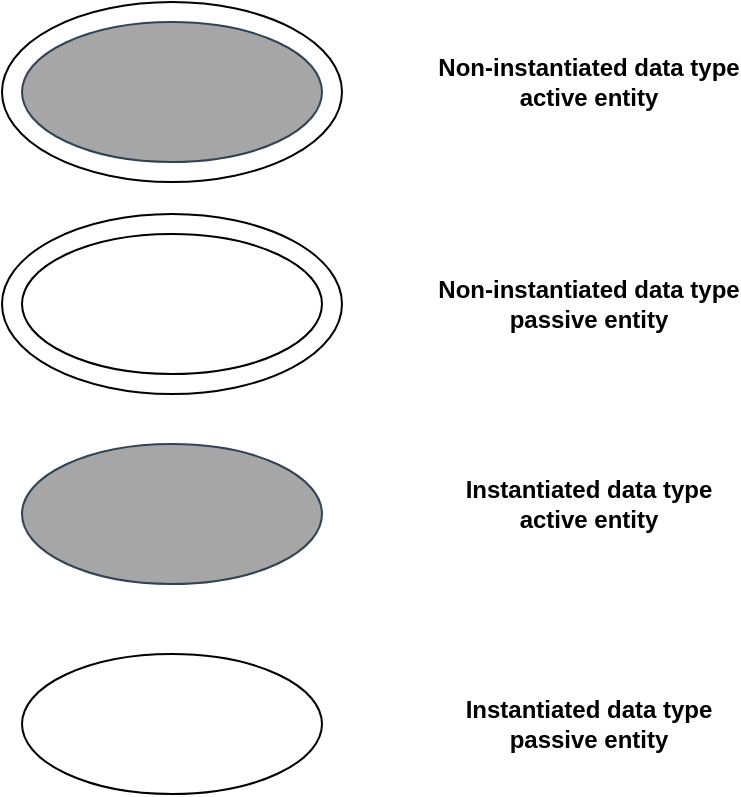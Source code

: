 <mxfile version="24.4.13" type="device">
  <diagram name="Page-1" id="8G-TDpBrZnWFRdwxH2hP">
    <mxGraphModel dx="1050" dy="558" grid="0" gridSize="10" guides="1" tooltips="1" connect="1" arrows="1" fold="1" page="1" pageScale="1" pageWidth="827" pageHeight="1169" math="0" shadow="0">
      <root>
        <mxCell id="0" />
        <mxCell id="1" parent="0" />
        <mxCell id="ctMj3vyAkk-ZHn5RQAny-1" value="" style="ellipse;whiteSpace=wrap;html=1;" parent="1" vertex="1">
          <mxGeometry x="80" y="65" width="170" height="90" as="geometry" />
        </mxCell>
        <mxCell id="ctMj3vyAkk-ZHn5RQAny-2" value="" style="ellipse;whiteSpace=wrap;html=1;movable=1;resizable=1;rotatable=1;deletable=1;editable=1;locked=0;connectable=1;fillColor=#A6A6A6;fontColor=#ffffff;strokeColor=#314354;" parent="1" vertex="1">
          <mxGeometry x="90" y="75" width="150" height="70" as="geometry" />
        </mxCell>
        <mxCell id="ctMj3vyAkk-ZHn5RQAny-4" value="" style="ellipse;whiteSpace=wrap;html=1;movable=1;resizable=1;rotatable=1;deletable=1;editable=1;locked=0;connectable=1;fillColor=#A6A6A6;fontColor=#ffffff;strokeColor=#314354;" parent="1" vertex="1">
          <mxGeometry x="90" y="286" width="150" height="70" as="geometry" />
        </mxCell>
        <mxCell id="ctMj3vyAkk-ZHn5RQAny-8" value="" style="ellipse;whiteSpace=wrap;html=1;movable=1;resizable=1;rotatable=1;deletable=1;editable=1;locked=0;connectable=1;" parent="1" vertex="1">
          <mxGeometry x="90" y="391" width="150" height="70" as="geometry" />
        </mxCell>
        <mxCell id="J0_Lx2hSn_o62kDlmLEp-1" value="" style="ellipse;whiteSpace=wrap;html=1;" vertex="1" parent="1">
          <mxGeometry x="80" y="171" width="170" height="90" as="geometry" />
        </mxCell>
        <mxCell id="J0_Lx2hSn_o62kDlmLEp-2" value="" style="ellipse;whiteSpace=wrap;html=1;movable=1;resizable=1;rotatable=1;deletable=1;editable=1;locked=0;connectable=1;" vertex="1" parent="1">
          <mxGeometry x="90" y="181" width="150" height="70" as="geometry" />
        </mxCell>
        <mxCell id="J0_Lx2hSn_o62kDlmLEp-3" value="&lt;div&gt;Non-instantiated data type&lt;/div&gt;&lt;div&gt;active entity&lt;br&gt;&lt;/div&gt;" style="text;html=1;align=center;verticalAlign=middle;resizable=0;points=[];autosize=1;strokeColor=none;fillColor=none;fontStyle=1" vertex="1" parent="1">
          <mxGeometry x="296.5" y="84" width="152" height="41" as="geometry" />
        </mxCell>
        <mxCell id="J0_Lx2hSn_o62kDlmLEp-4" value="&lt;div&gt;Non-instantiated data type&lt;/div&gt;&lt;div&gt;passive entity&lt;br&gt;&lt;/div&gt;" style="text;html=1;align=center;verticalAlign=middle;resizable=0;points=[];autosize=1;strokeColor=none;fillColor=none;fontStyle=1" vertex="1" parent="1">
          <mxGeometry x="296.5" y="195.5" width="152" height="41" as="geometry" />
        </mxCell>
        <mxCell id="J0_Lx2hSn_o62kDlmLEp-5" value="&lt;div&gt;Instantiated data type&lt;/div&gt;&lt;div&gt;active entity&lt;br&gt;&lt;/div&gt;" style="text;html=1;align=center;verticalAlign=middle;resizable=0;points=[];autosize=1;strokeColor=none;fillColor=none;fontStyle=1" vertex="1" parent="1">
          <mxGeometry x="308.5" y="295" width="128" height="41" as="geometry" />
        </mxCell>
        <mxCell id="J0_Lx2hSn_o62kDlmLEp-6" value="&lt;div&gt;Instantiated data type&lt;/div&gt;&lt;div&gt;passive entity&lt;br&gt;&lt;/div&gt;" style="text;html=1;align=center;verticalAlign=middle;resizable=0;points=[];autosize=1;strokeColor=none;fillColor=none;fontStyle=1" vertex="1" parent="1">
          <mxGeometry x="308.5" y="405.5" width="128" height="41" as="geometry" />
        </mxCell>
      </root>
    </mxGraphModel>
  </diagram>
</mxfile>
